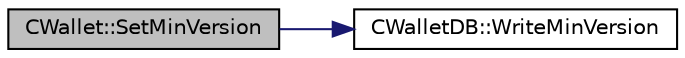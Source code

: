 digraph "CWallet::SetMinVersion"
{
  edge [fontname="Helvetica",fontsize="10",labelfontname="Helvetica",labelfontsize="10"];
  node [fontname="Helvetica",fontsize="10",shape=record];
  rankdir="LR";
  Node1462 [label="CWallet::SetMinVersion",height=0.2,width=0.4,color="black", fillcolor="grey75", style="filled", fontcolor="black"];
  Node1462 -> Node1463 [color="midnightblue",fontsize="10",style="solid",fontname="Helvetica"];
  Node1463 [label="CWalletDB::WriteMinVersion",height=0.2,width=0.4,color="black", fillcolor="white", style="filled",URL="$d4/d90/class_c_wallet_d_b.html#ab008b6c6e09a60a988cac6e1a9e11886"];
}
